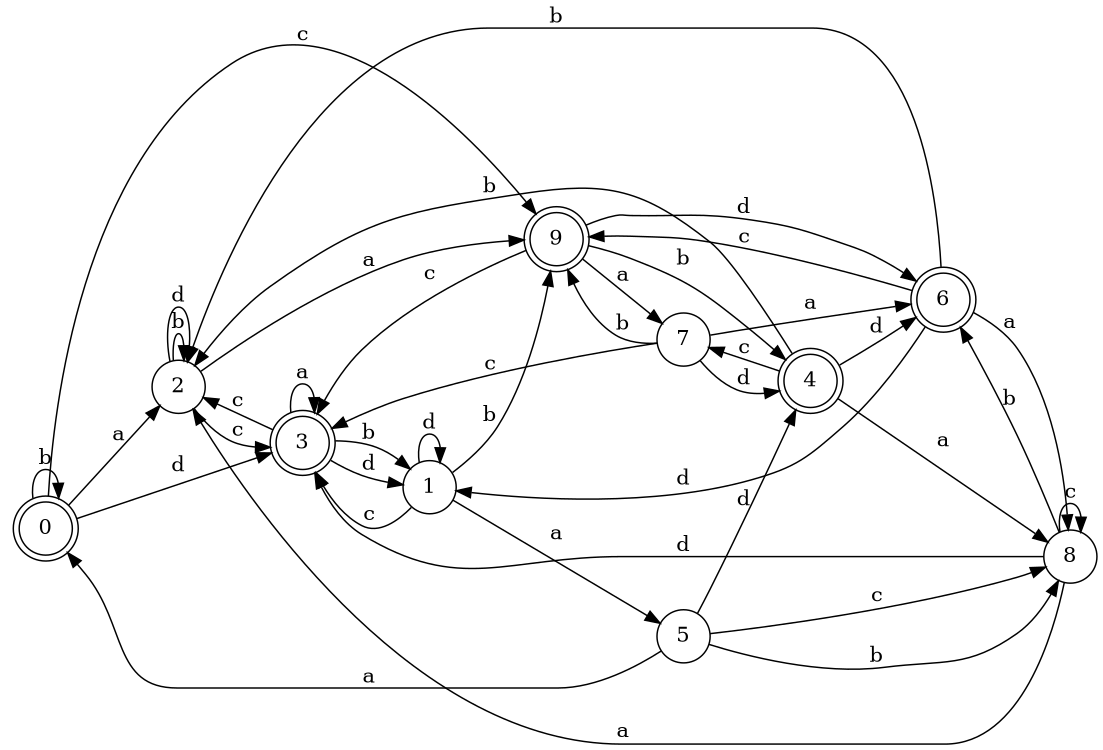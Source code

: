 digraph n8_4 {
__start0 [label="" shape="none"];

rankdir=LR;
size="8,5";

s0 [style="rounded,filled", color="black", fillcolor="white" shape="doublecircle", label="0"];
s1 [style="filled", color="black", fillcolor="white" shape="circle", label="1"];
s2 [style="filled", color="black", fillcolor="white" shape="circle", label="2"];
s3 [style="rounded,filled", color="black", fillcolor="white" shape="doublecircle", label="3"];
s4 [style="rounded,filled", color="black", fillcolor="white" shape="doublecircle", label="4"];
s5 [style="filled", color="black", fillcolor="white" shape="circle", label="5"];
s6 [style="rounded,filled", color="black", fillcolor="white" shape="doublecircle", label="6"];
s7 [style="filled", color="black", fillcolor="white" shape="circle", label="7"];
s8 [style="filled", color="black", fillcolor="white" shape="circle", label="8"];
s9 [style="rounded,filled", color="black", fillcolor="white" shape="doublecircle", label="9"];
s0 -> s2 [label="a"];
s0 -> s0 [label="b"];
s0 -> s9 [label="c"];
s0 -> s3 [label="d"];
s1 -> s5 [label="a"];
s1 -> s9 [label="b"];
s1 -> s3 [label="c"];
s1 -> s1 [label="d"];
s2 -> s9 [label="a"];
s2 -> s2 [label="b"];
s2 -> s3 [label="c"];
s2 -> s2 [label="d"];
s3 -> s3 [label="a"];
s3 -> s1 [label="b"];
s3 -> s2 [label="c"];
s3 -> s1 [label="d"];
s4 -> s8 [label="a"];
s4 -> s2 [label="b"];
s4 -> s7 [label="c"];
s4 -> s6 [label="d"];
s5 -> s0 [label="a"];
s5 -> s8 [label="b"];
s5 -> s8 [label="c"];
s5 -> s4 [label="d"];
s6 -> s8 [label="a"];
s6 -> s2 [label="b"];
s6 -> s9 [label="c"];
s6 -> s1 [label="d"];
s7 -> s6 [label="a"];
s7 -> s9 [label="b"];
s7 -> s3 [label="c"];
s7 -> s4 [label="d"];
s8 -> s2 [label="a"];
s8 -> s6 [label="b"];
s8 -> s8 [label="c"];
s8 -> s3 [label="d"];
s9 -> s7 [label="a"];
s9 -> s4 [label="b"];
s9 -> s3 [label="c"];
s9 -> s6 [label="d"];

}